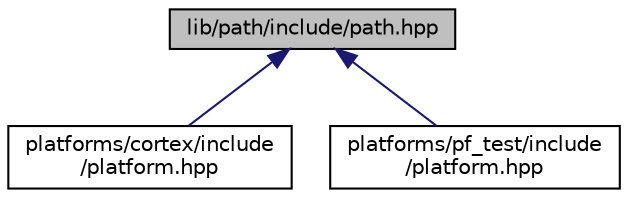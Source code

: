 digraph "lib/path/include/path.hpp"
{
 // LATEX_PDF_SIZE
  bgcolor="transparent";
  edge [fontname="Helvetica",fontsize="10",labelfontname="Helvetica",labelfontsize="10"];
  node [fontname="Helvetica",fontsize="10",shape=record];
  Node1 [label="lib/path/include/path.hpp",height=0.2,width=0.4,color="black", fillcolor="grey75", style="filled", fontcolor="black",tooltip="Public API for path module."];
  Node1 -> Node2 [dir="back",color="midnightblue",fontsize="10",style="solid",fontname="Helvetica"];
  Node2 [label="platforms/cortex/include\l/platform.hpp",height=0.2,width=0.4,color="black",URL="$cortex_2include_2platform_8hpp.html",tooltip="Define hardware properties of Cortex platform. Units:"];
  Node1 -> Node3 [dir="back",color="midnightblue",fontsize="10",style="solid",fontname="Helvetica"];
  Node3 [label="platforms/pf_test/include\l/platform.hpp",height=0.2,width=0.4,color="black",URL="$pf__test_2include_2platform_8hpp.html",tooltip="Define hardware properties of test platform. Units:"];
}
